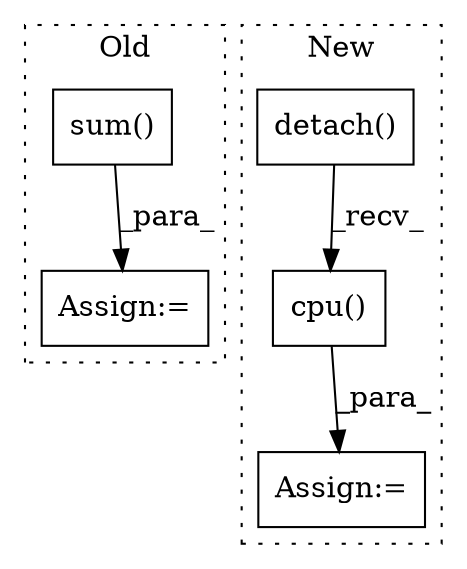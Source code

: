 digraph G {
subgraph cluster0 {
1 [label="sum()" a="75" s="17596" l="38" shape="box"];
4 [label="Assign:=" a="68" s="17563" l="3" shape="box"];
label = "Old";
style="dotted";
}
subgraph cluster1 {
2 [label="detach()" a="75" s="17960" l="16" shape="box"];
3 [label="Assign:=" a="68" s="18269" l="3" shape="box"];
5 [label="cpu()" a="75" s="17960" l="22" shape="box"];
label = "New";
style="dotted";
}
1 -> 4 [label="_para_"];
2 -> 5 [label="_recv_"];
5 -> 3 [label="_para_"];
}